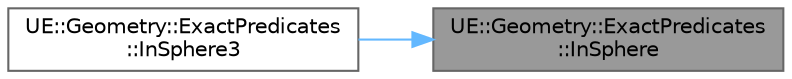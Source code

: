 digraph "UE::Geometry::ExactPredicates::InSphere"
{
 // INTERACTIVE_SVG=YES
 // LATEX_PDF_SIZE
  bgcolor="transparent";
  edge [fontname=Helvetica,fontsize=10,labelfontname=Helvetica,labelfontsize=10];
  node [fontname=Helvetica,fontsize=10,shape=box,height=0.2,width=0.4];
  rankdir="RL";
  Node1 [id="Node000001",label="UE::Geometry::ExactPredicates\l::InSphere",height=0.2,width=0.4,color="gray40", fillcolor="grey60", style="filled", fontcolor="black",tooltip=" "];
  Node1 -> Node2 [id="edge1_Node000001_Node000002",dir="back",color="steelblue1",style="solid",tooltip=" "];
  Node2 [id="Node000002",label="UE::Geometry::ExactPredicates\l::InSphere3",height=0.2,width=0.4,color="grey40", fillcolor="white", style="filled",URL="$d8/d6f/namespaceUE_1_1Geometry_1_1ExactPredicates.html#afb2504365dd23e6059d2c6e574ebf3af",tooltip="TVector-only version that can run in float or double."];
}
